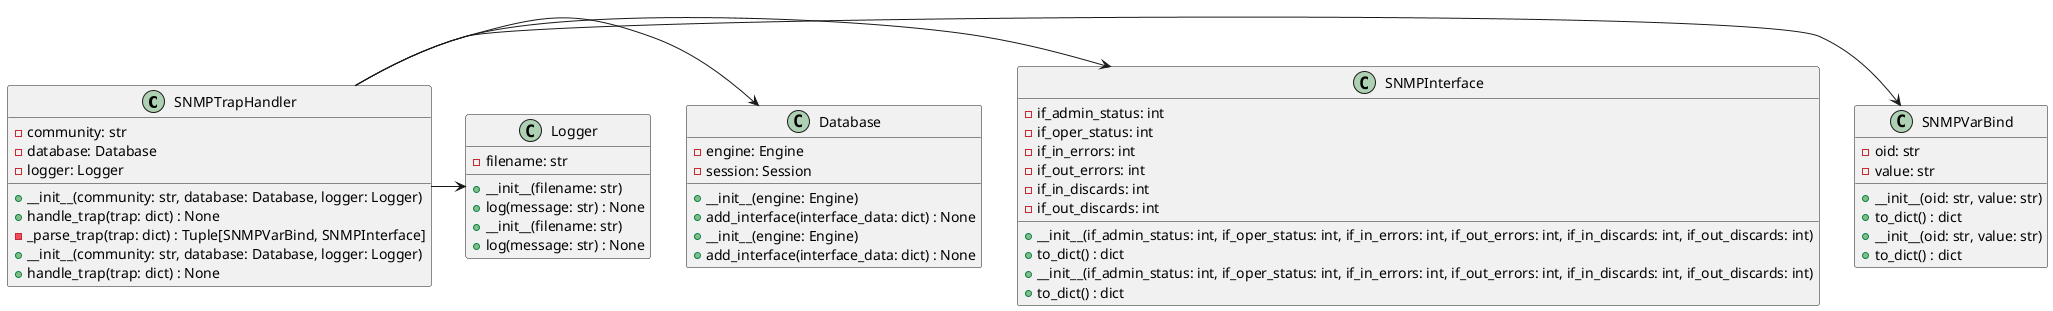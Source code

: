 @startuml Step2-Server_development
class SNMPTrapHandler {
    -community: str
    -database: Database
    -logger: Logger

    +__init__(community: str, database: Database, logger: Logger)
    +handle_trap(trap: dict) : None
    -_parse_trap(trap: dict) : Tuple[SNMPVarBind, SNMPInterface]
}

class SNMPVarBind {
    -oid: str
    -value: str

    +__init__(oid: str, value: str)
    +to_dict() : dict
}

class SNMPInterface {
    -if_admin_status: int
    -if_oper_status: int
    -if_in_errors: int
    -if_out_errors: int
    -if_in_discards: int
    -if_out_discards: int

    +__init__(if_admin_status: int, if_oper_status: int, if_in_errors: int, if_out_errors: int, if_in_discards: int, if_out_discards: int)
    +to_dict() : dict
}

class Database {
    -engine: Engine
    -session: Session

    +__init__(engine: Engine)
    +add_interface(interface_data: dict) : None
}

class Logger {
    -filename: str

    +__init__(filename: str)
    +log(message: str) : None
}

SNMPTrapHandler -> SNMPVarBind
SNMPTrapHandler -> SNMPInterface
SNMPTrapHandler -> Database
SNMPTrapHandler -> Logger

SNMPTrapHandler : +__init__(community: str, database: Database, logger: Logger)
SNMPTrapHandler : +handle_trap(trap: dict) : None
SNMPVarBind : +__init__(oid: str, value: str)
SNMPVarBind : +to_dict() : dict
SNMPInterface : +__init__(if_admin_status: int, if_oper_status: int, if_in_errors: int, if_out_errors: int, if_in_discards: int, if_out_discards: int)
SNMPInterface : +to_dict() : dict
Database : +__init__(engine: Engine)
Database : +add_interface(interface_data: dict) : None
Logger : +__init__(filename: str)
Logger : +log(message: str) : None

@enduml
